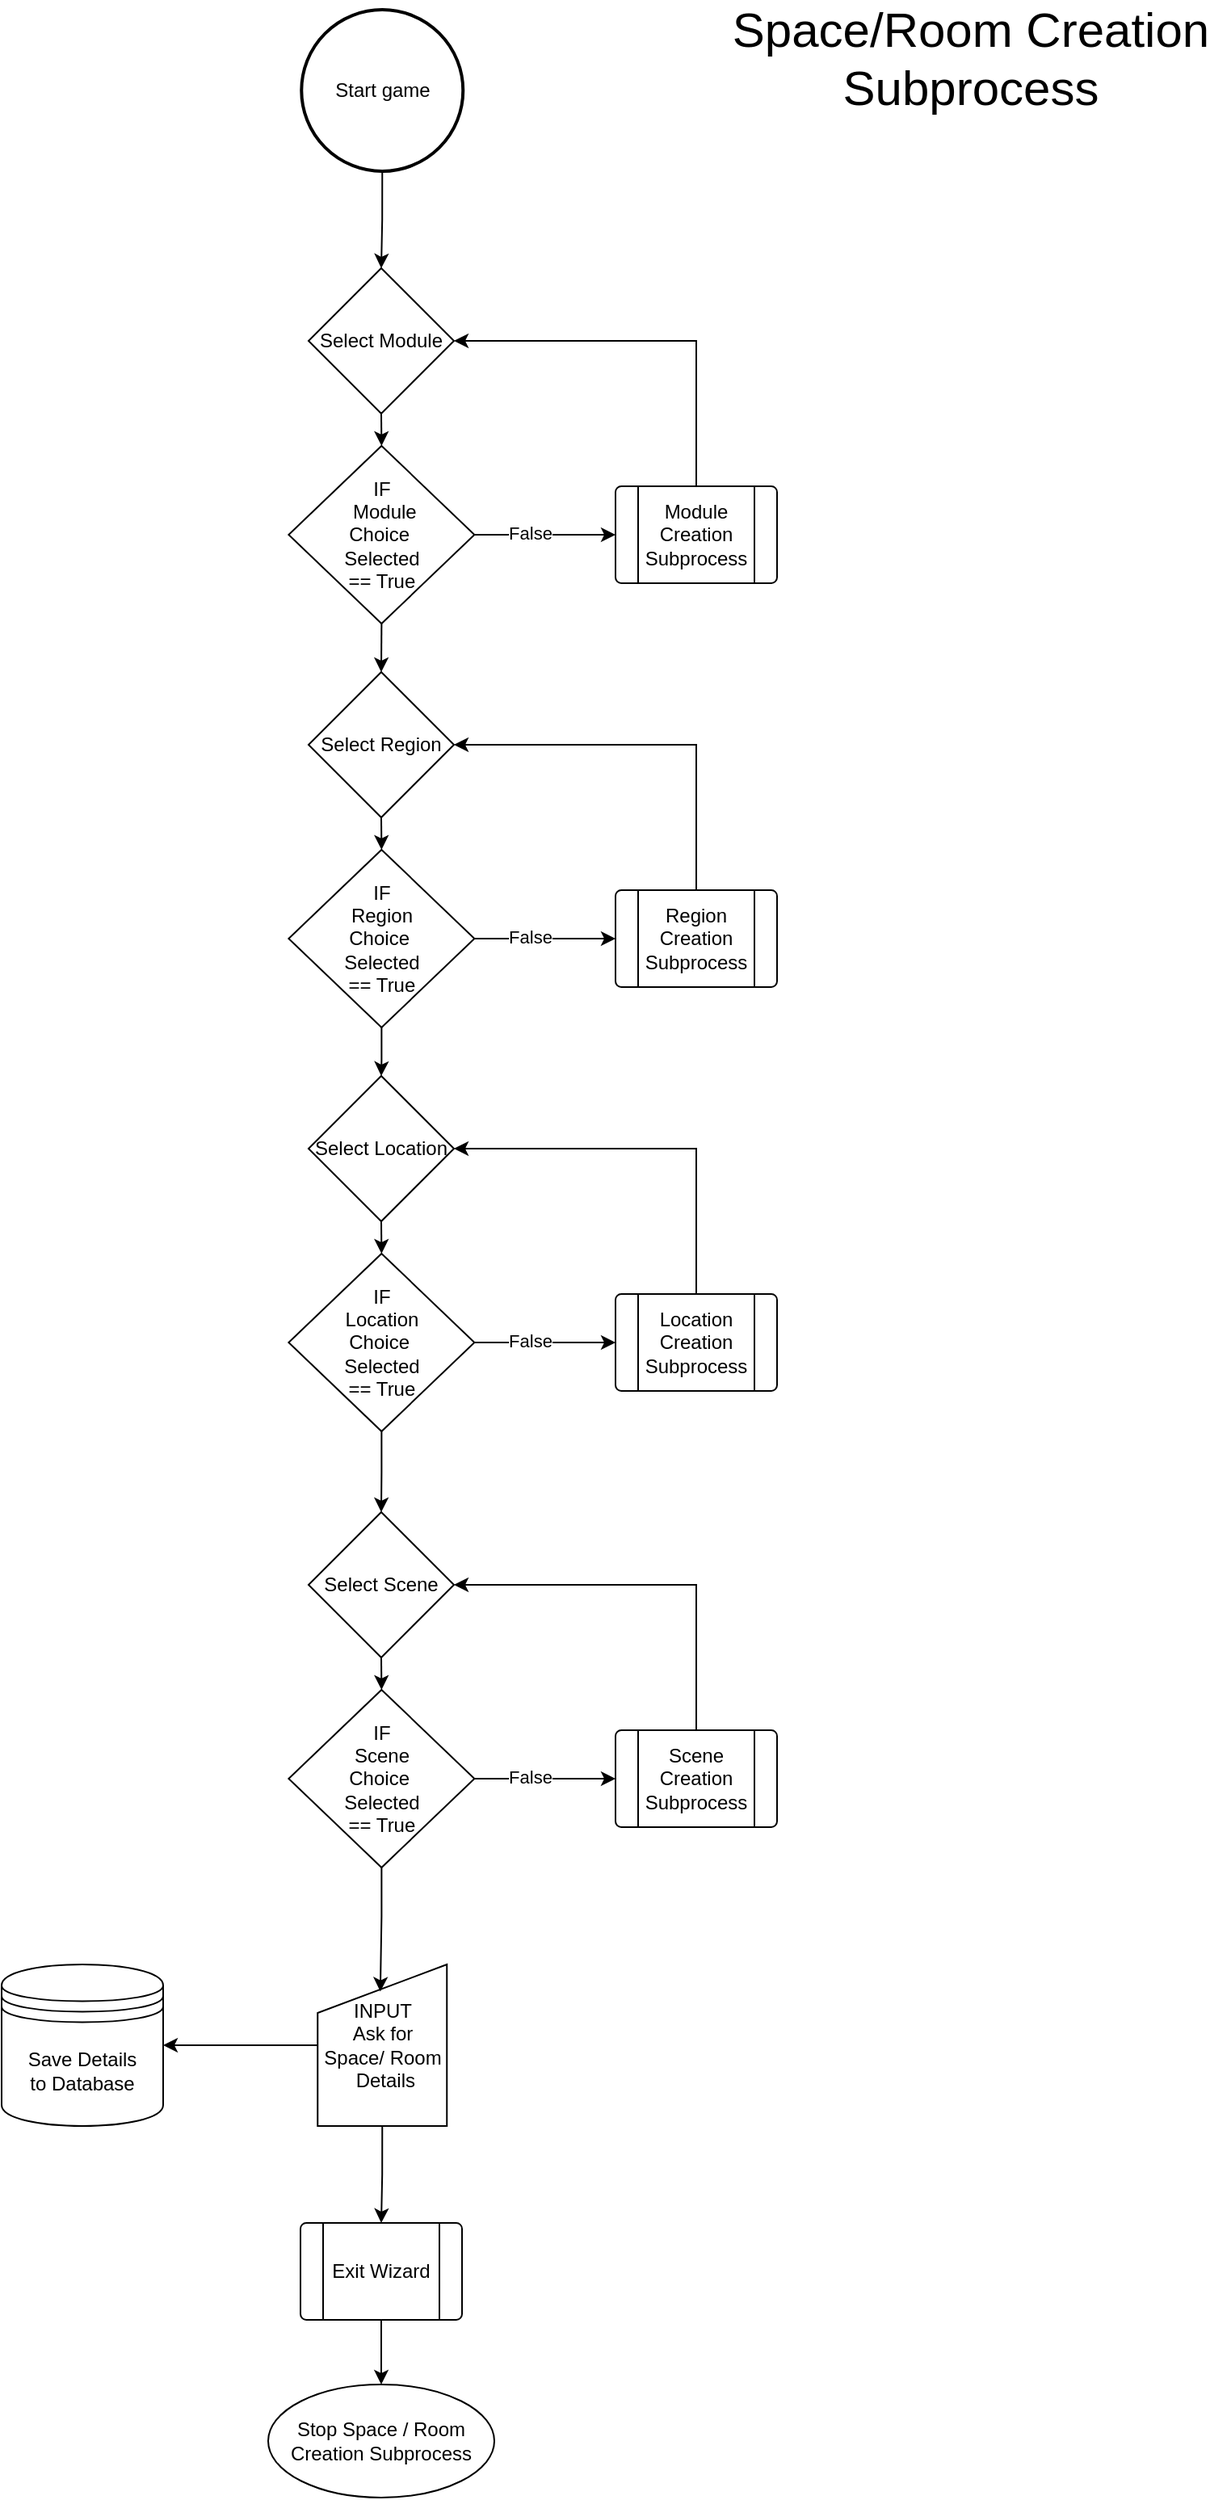 <mxfile version="20.3.0" type="device"><diagram id="LsEVZn2ywElqt6WwXoec" name="Page-1"><mxGraphModel dx="1208" dy="755" grid="1" gridSize="10" guides="1" tooltips="1" connect="1" arrows="1" fold="1" page="1" pageScale="1" pageWidth="850" pageHeight="1100" math="0" shadow="0"><root><mxCell id="0"/><mxCell id="1" parent="0"/><mxCell id="-o6FsmoWaLKLcn_PNSE_-2" style="edgeStyle=orthogonalEdgeStyle;rounded=0;orthogonalLoop=1;jettySize=auto;html=1;exitX=0.5;exitY=1;exitDx=0;exitDy=0;exitPerimeter=0;entryX=0.5;entryY=0;entryDx=0;entryDy=0;" parent="1" source="-5vSoh6XbHN2hPACiJxj-1" target="-5vSoh6XbHN2hPACiJxj-4" edge="1"><mxGeometry relative="1" as="geometry"><mxPoint x="425.63" y="190" as="targetPoint"/></mxGeometry></mxCell><mxCell id="-5vSoh6XbHN2hPACiJxj-1" value="Start game" style="strokeWidth=2;html=1;shape=mxgraph.flowchart.start_2;whiteSpace=wrap;" parent="1" vertex="1"><mxGeometry x="375.63" y="50" width="100" height="100" as="geometry"/></mxCell><mxCell id="-o6FsmoWaLKLcn_PNSE_-11" style="edgeStyle=orthogonalEdgeStyle;rounded=0;orthogonalLoop=1;jettySize=auto;html=1;exitX=0.5;exitY=1;exitDx=0;exitDy=0;entryX=0.5;entryY=0;entryDx=0;entryDy=0;" parent="1" source="-5vSoh6XbHN2hPACiJxj-4" target="-o6FsmoWaLKLcn_PNSE_-10" edge="1"><mxGeometry relative="1" as="geometry"/></mxCell><mxCell id="-5vSoh6XbHN2hPACiJxj-4" value="Select Module" style="rhombus;whiteSpace=wrap;html=1;" parent="1" vertex="1"><mxGeometry x="380" y="210" width="90" height="90" as="geometry"/></mxCell><mxCell id="-5vSoh6XbHN2hPACiJxj-27" value="Stop Space / Room Creation Subprocess" style="ellipse;whiteSpace=wrap;html=1;rounded=0;" parent="1" vertex="1"><mxGeometry x="355" y="1520" width="140" height="70" as="geometry"/></mxCell><mxCell id="-o6FsmoWaLKLcn_PNSE_-8" style="edgeStyle=orthogonalEdgeStyle;rounded=0;orthogonalLoop=1;jettySize=auto;html=1;entryX=1;entryY=0.5;entryDx=0;entryDy=0;" parent="1" source="-o6FsmoWaLKLcn_PNSE_-3" target="-o6FsmoWaLKLcn_PNSE_-7" edge="1"><mxGeometry relative="1" as="geometry"/></mxCell><mxCell id="-o6FsmoWaLKLcn_PNSE_-21" style="edgeStyle=orthogonalEdgeStyle;rounded=0;orthogonalLoop=1;jettySize=auto;html=1;exitX=0.5;exitY=1;exitDx=0;exitDy=0;entryX=0.5;entryY=0;entryDx=0;entryDy=0;" parent="1" source="-o6FsmoWaLKLcn_PNSE_-3" target="-o6FsmoWaLKLcn_PNSE_-23" edge="1"><mxGeometry relative="1" as="geometry"><mxPoint x="424.857" y="1410" as="targetPoint"/></mxGeometry></mxCell><mxCell id="-o6FsmoWaLKLcn_PNSE_-3" value="INPUT&lt;br&gt;Ask for&lt;br&gt;Space/ Room&lt;br&gt;&amp;nbsp;Details" style="shape=manualInput;whiteSpace=wrap;html=1;" parent="1" vertex="1"><mxGeometry x="385.63" y="1260" width="80" height="100" as="geometry"/></mxCell><mxCell id="-o6FsmoWaLKLcn_PNSE_-7" value="Save Details&lt;br&gt;to&amp;nbsp;Database" style="shape=datastore;whiteSpace=wrap;html=1;" parent="1" vertex="1"><mxGeometry x="190" y="1260" width="100" height="100" as="geometry"/></mxCell><mxCell id="-o6FsmoWaLKLcn_PNSE_-15" style="edgeStyle=orthogonalEdgeStyle;rounded=0;orthogonalLoop=1;jettySize=auto;html=1;exitX=1;exitY=0.5;exitDx=0;exitDy=0;entryX=0;entryY=0.5;entryDx=0;entryDy=0;" parent="1" source="-o6FsmoWaLKLcn_PNSE_-10" target="-o6FsmoWaLKLcn_PNSE_-18" edge="1"><mxGeometry relative="1" as="geometry"><mxPoint x="590" y="374.941" as="targetPoint"/></mxGeometry></mxCell><mxCell id="-o6FsmoWaLKLcn_PNSE_-16" value="False" style="edgeLabel;html=1;align=center;verticalAlign=middle;resizable=0;points=[];" parent="-o6FsmoWaLKLcn_PNSE_-15" vertex="1" connectable="0"><mxGeometry x="-0.222" y="1" relative="1" as="geometry"><mxPoint as="offset"/></mxGeometry></mxCell><mxCell id="1-yc-NqU7wOAyaZ7Q4Mz-15" style="edgeStyle=orthogonalEdgeStyle;rounded=0;orthogonalLoop=1;jettySize=auto;html=1;exitX=0.5;exitY=1;exitDx=0;exitDy=0;entryX=0.5;entryY=0;entryDx=0;entryDy=0;" parent="1" source="-o6FsmoWaLKLcn_PNSE_-10" target="1-yc-NqU7wOAyaZ7Q4Mz-2" edge="1"><mxGeometry relative="1" as="geometry"/></mxCell><mxCell id="-o6FsmoWaLKLcn_PNSE_-10" value="IF&lt;br&gt;&amp;nbsp;Module&lt;br&gt;Choice&amp;nbsp;&lt;br&gt;Selected&lt;br&gt;== True" style="rhombus;whiteSpace=wrap;html=1;" parent="1" vertex="1"><mxGeometry x="367.69" y="320" width="115" height="110" as="geometry"/></mxCell><mxCell id="-o6FsmoWaLKLcn_PNSE_-20" style="edgeStyle=orthogonalEdgeStyle;rounded=0;orthogonalLoop=1;jettySize=auto;html=1;exitX=0.5;exitY=0;exitDx=0;exitDy=0;entryX=1;entryY=0.5;entryDx=0;entryDy=0;" parent="1" source="-o6FsmoWaLKLcn_PNSE_-18" target="-5vSoh6XbHN2hPACiJxj-4" edge="1"><mxGeometry relative="1" as="geometry"/></mxCell><mxCell id="-o6FsmoWaLKLcn_PNSE_-18" value="Module&lt;br&gt;Creation&lt;br&gt;Subprocess" style="verticalLabelPosition=middle;verticalAlign=middle;html=1;shape=process;whiteSpace=wrap;rounded=1;size=0.14;arcSize=6;labelPosition=center;align=center;" parent="1" vertex="1"><mxGeometry x="570" y="345" width="100" height="60" as="geometry"/></mxCell><mxCell id="-o6FsmoWaLKLcn_PNSE_-24" style="edgeStyle=orthogonalEdgeStyle;rounded=0;orthogonalLoop=1;jettySize=auto;html=1;exitX=0.5;exitY=1;exitDx=0;exitDy=0;" parent="1" source="-o6FsmoWaLKLcn_PNSE_-23" target="-5vSoh6XbHN2hPACiJxj-27" edge="1"><mxGeometry relative="1" as="geometry"/></mxCell><mxCell id="-o6FsmoWaLKLcn_PNSE_-23" value="Exit Wizard" style="verticalLabelPosition=middle;verticalAlign=middle;html=1;shape=process;whiteSpace=wrap;rounded=1;size=0.14;arcSize=6;labelPosition=center;align=center;" parent="1" vertex="1"><mxGeometry x="375" y="1420" width="100" height="60" as="geometry"/></mxCell><mxCell id="1-yc-NqU7wOAyaZ7Q4Mz-1" style="edgeStyle=orthogonalEdgeStyle;rounded=0;orthogonalLoop=1;jettySize=auto;html=1;exitX=0.5;exitY=1;exitDx=0;exitDy=0;entryX=0.5;entryY=0;entryDx=0;entryDy=0;" parent="1" source="1-yc-NqU7wOAyaZ7Q4Mz-2" target="1-yc-NqU7wOAyaZ7Q4Mz-5" edge="1"><mxGeometry relative="1" as="geometry"/></mxCell><mxCell id="1-yc-NqU7wOAyaZ7Q4Mz-2" value="Select Region" style="rhombus;whiteSpace=wrap;html=1;" parent="1" vertex="1"><mxGeometry x="380" y="460" width="90" height="90" as="geometry"/></mxCell><mxCell id="1-yc-NqU7wOAyaZ7Q4Mz-3" style="edgeStyle=orthogonalEdgeStyle;rounded=0;orthogonalLoop=1;jettySize=auto;html=1;exitX=1;exitY=0.5;exitDx=0;exitDy=0;entryX=0;entryY=0.5;entryDx=0;entryDy=0;" parent="1" source="1-yc-NqU7wOAyaZ7Q4Mz-5" target="1-yc-NqU7wOAyaZ7Q4Mz-7" edge="1"><mxGeometry relative="1" as="geometry"><mxPoint x="590" y="624.941" as="targetPoint"/></mxGeometry></mxCell><mxCell id="1-yc-NqU7wOAyaZ7Q4Mz-4" value="False" style="edgeLabel;html=1;align=center;verticalAlign=middle;resizable=0;points=[];" parent="1-yc-NqU7wOAyaZ7Q4Mz-3" vertex="1" connectable="0"><mxGeometry x="-0.222" y="1" relative="1" as="geometry"><mxPoint as="offset"/></mxGeometry></mxCell><mxCell id="1-yc-NqU7wOAyaZ7Q4Mz-16" style="edgeStyle=orthogonalEdgeStyle;rounded=0;orthogonalLoop=1;jettySize=auto;html=1;exitX=0.5;exitY=1;exitDx=0;exitDy=0;" parent="1" source="1-yc-NqU7wOAyaZ7Q4Mz-5" target="1-yc-NqU7wOAyaZ7Q4Mz-9" edge="1"><mxGeometry relative="1" as="geometry"/></mxCell><mxCell id="1-yc-NqU7wOAyaZ7Q4Mz-5" value="IF&lt;br&gt;Region&lt;br&gt;Choice&amp;nbsp;&lt;br&gt;Selected&lt;br&gt;== True" style="rhombus;whiteSpace=wrap;html=1;" parent="1" vertex="1"><mxGeometry x="367.69" y="570" width="115" height="110" as="geometry"/></mxCell><mxCell id="1-yc-NqU7wOAyaZ7Q4Mz-6" style="edgeStyle=orthogonalEdgeStyle;rounded=0;orthogonalLoop=1;jettySize=auto;html=1;exitX=0.5;exitY=0;exitDx=0;exitDy=0;entryX=1;entryY=0.5;entryDx=0;entryDy=0;" parent="1" source="1-yc-NqU7wOAyaZ7Q4Mz-7" target="1-yc-NqU7wOAyaZ7Q4Mz-2" edge="1"><mxGeometry relative="1" as="geometry"/></mxCell><mxCell id="1-yc-NqU7wOAyaZ7Q4Mz-7" value="Region&lt;br&gt;Creation&lt;br&gt;Subprocess" style="verticalLabelPosition=middle;verticalAlign=middle;html=1;shape=process;whiteSpace=wrap;rounded=1;size=0.14;arcSize=6;labelPosition=center;align=center;" parent="1" vertex="1"><mxGeometry x="570" y="595" width="100" height="60" as="geometry"/></mxCell><mxCell id="1-yc-NqU7wOAyaZ7Q4Mz-8" style="edgeStyle=orthogonalEdgeStyle;rounded=0;orthogonalLoop=1;jettySize=auto;html=1;exitX=0.5;exitY=1;exitDx=0;exitDy=0;entryX=0.5;entryY=0;entryDx=0;entryDy=0;" parent="1" source="1-yc-NqU7wOAyaZ7Q4Mz-9" target="1-yc-NqU7wOAyaZ7Q4Mz-12" edge="1"><mxGeometry relative="1" as="geometry"/></mxCell><mxCell id="1-yc-NqU7wOAyaZ7Q4Mz-9" value="Select Location" style="rhombus;whiteSpace=wrap;html=1;" parent="1" vertex="1"><mxGeometry x="380" y="710" width="90" height="90" as="geometry"/></mxCell><mxCell id="1-yc-NqU7wOAyaZ7Q4Mz-10" style="edgeStyle=orthogonalEdgeStyle;rounded=0;orthogonalLoop=1;jettySize=auto;html=1;exitX=1;exitY=0.5;exitDx=0;exitDy=0;entryX=0;entryY=0.5;entryDx=0;entryDy=0;" parent="1" source="1-yc-NqU7wOAyaZ7Q4Mz-12" target="1-yc-NqU7wOAyaZ7Q4Mz-14" edge="1"><mxGeometry relative="1" as="geometry"><mxPoint x="590" y="874.941" as="targetPoint"/></mxGeometry></mxCell><mxCell id="1-yc-NqU7wOAyaZ7Q4Mz-11" value="False" style="edgeLabel;html=1;align=center;verticalAlign=middle;resizable=0;points=[];" parent="1-yc-NqU7wOAyaZ7Q4Mz-10" vertex="1" connectable="0"><mxGeometry x="-0.222" y="1" relative="1" as="geometry"><mxPoint as="offset"/></mxGeometry></mxCell><mxCell id="1-yc-NqU7wOAyaZ7Q4Mz-17" style="edgeStyle=orthogonalEdgeStyle;rounded=0;orthogonalLoop=1;jettySize=auto;html=1;exitX=0.5;exitY=1;exitDx=0;exitDy=0;entryX=0.5;entryY=0;entryDx=0;entryDy=0;" parent="1" source="1-yc-NqU7wOAyaZ7Q4Mz-12" target="1-yc-NqU7wOAyaZ7Q4Mz-19" edge="1"><mxGeometry relative="1" as="geometry"><mxPoint x="425" y="970" as="targetPoint"/></mxGeometry></mxCell><mxCell id="1-yc-NqU7wOAyaZ7Q4Mz-12" value="IF&lt;br&gt;Location&lt;br&gt;Choice&amp;nbsp;&lt;br&gt;Selected&lt;br&gt;== True" style="rhombus;whiteSpace=wrap;html=1;" parent="1" vertex="1"><mxGeometry x="367.69" y="820" width="115" height="110" as="geometry"/></mxCell><mxCell id="1-yc-NqU7wOAyaZ7Q4Mz-13" style="edgeStyle=orthogonalEdgeStyle;rounded=0;orthogonalLoop=1;jettySize=auto;html=1;exitX=0.5;exitY=0;exitDx=0;exitDy=0;entryX=1;entryY=0.5;entryDx=0;entryDy=0;" parent="1" source="1-yc-NqU7wOAyaZ7Q4Mz-14" target="1-yc-NqU7wOAyaZ7Q4Mz-9" edge="1"><mxGeometry relative="1" as="geometry"/></mxCell><mxCell id="1-yc-NqU7wOAyaZ7Q4Mz-14" value="Location&lt;br&gt;Creation&lt;br&gt;Subprocess" style="verticalLabelPosition=middle;verticalAlign=middle;html=1;shape=process;whiteSpace=wrap;rounded=1;size=0.14;arcSize=6;labelPosition=center;align=center;" parent="1" vertex="1"><mxGeometry x="570" y="845" width="100" height="60" as="geometry"/></mxCell><mxCell id="1-yc-NqU7wOAyaZ7Q4Mz-18" style="edgeStyle=orthogonalEdgeStyle;rounded=0;orthogonalLoop=1;jettySize=auto;html=1;exitX=0.5;exitY=1;exitDx=0;exitDy=0;entryX=0.5;entryY=0;entryDx=0;entryDy=0;" parent="1" source="1-yc-NqU7wOAyaZ7Q4Mz-19" target="1-yc-NqU7wOAyaZ7Q4Mz-23" edge="1"><mxGeometry relative="1" as="geometry"/></mxCell><mxCell id="1-yc-NqU7wOAyaZ7Q4Mz-19" value="Select Scene" style="rhombus;whiteSpace=wrap;html=1;" parent="1" vertex="1"><mxGeometry x="380" y="980" width="90" height="90" as="geometry"/></mxCell><mxCell id="1-yc-NqU7wOAyaZ7Q4Mz-20" style="edgeStyle=orthogonalEdgeStyle;rounded=0;orthogonalLoop=1;jettySize=auto;html=1;exitX=1;exitY=0.5;exitDx=0;exitDy=0;entryX=0;entryY=0.5;entryDx=0;entryDy=0;" parent="1" source="1-yc-NqU7wOAyaZ7Q4Mz-23" target="1-yc-NqU7wOAyaZ7Q4Mz-25" edge="1"><mxGeometry relative="1" as="geometry"><mxPoint x="590" y="1144.941" as="targetPoint"/></mxGeometry></mxCell><mxCell id="1-yc-NqU7wOAyaZ7Q4Mz-21" value="False" style="edgeLabel;html=1;align=center;verticalAlign=middle;resizable=0;points=[];" parent="1-yc-NqU7wOAyaZ7Q4Mz-20" vertex="1" connectable="0"><mxGeometry x="-0.222" y="1" relative="1" as="geometry"><mxPoint as="offset"/></mxGeometry></mxCell><mxCell id="1-yc-NqU7wOAyaZ7Q4Mz-22" style="edgeStyle=orthogonalEdgeStyle;rounded=0;orthogonalLoop=1;jettySize=auto;html=1;exitX=0.5;exitY=1;exitDx=0;exitDy=0;entryX=0.485;entryY=0.168;entryDx=0;entryDy=0;entryPerimeter=0;" parent="1" source="1-yc-NqU7wOAyaZ7Q4Mz-23" target="-o6FsmoWaLKLcn_PNSE_-3" edge="1"><mxGeometry relative="1" as="geometry"><mxPoint x="425" y="1240" as="targetPoint"/></mxGeometry></mxCell><mxCell id="1-yc-NqU7wOAyaZ7Q4Mz-23" value="IF&lt;br&gt;Scene&lt;br&gt;Choice&amp;nbsp;&lt;br&gt;Selected&lt;br&gt;== True" style="rhombus;whiteSpace=wrap;html=1;" parent="1" vertex="1"><mxGeometry x="367.69" y="1090" width="115" height="110" as="geometry"/></mxCell><mxCell id="1-yc-NqU7wOAyaZ7Q4Mz-24" style="edgeStyle=orthogonalEdgeStyle;rounded=0;orthogonalLoop=1;jettySize=auto;html=1;exitX=0.5;exitY=0;exitDx=0;exitDy=0;entryX=1;entryY=0.5;entryDx=0;entryDy=0;" parent="1" source="1-yc-NqU7wOAyaZ7Q4Mz-25" target="1-yc-NqU7wOAyaZ7Q4Mz-19" edge="1"><mxGeometry relative="1" as="geometry"/></mxCell><mxCell id="1-yc-NqU7wOAyaZ7Q4Mz-25" value="Scene&lt;br&gt;Creation&lt;br&gt;Subprocess" style="verticalLabelPosition=middle;verticalAlign=middle;html=1;shape=process;whiteSpace=wrap;rounded=1;size=0.14;arcSize=6;labelPosition=center;align=center;" parent="1" vertex="1"><mxGeometry x="570" y="1115" width="100" height="60" as="geometry"/></mxCell><mxCell id="o62WTFi3HMqExUOWUABj-1" value="&lt;font style=&quot;font-size: 30px;&quot;&gt;Space/Room Creation&lt;br&gt;Subprocess&lt;/font&gt;" style="text;html=1;strokeColor=none;fillColor=none;align=center;verticalAlign=middle;whiteSpace=wrap;rounded=0;" vertex="1" parent="1"><mxGeometry x="630" y="60" width="320" height="40" as="geometry"/></mxCell></root></mxGraphModel></diagram></mxfile>